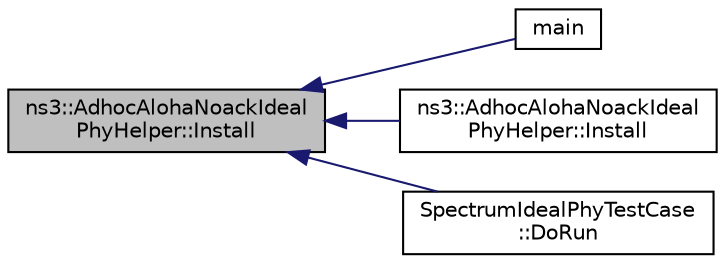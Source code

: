 digraph "ns3::AdhocAlohaNoackIdealPhyHelper::Install"
{
  edge [fontname="Helvetica",fontsize="10",labelfontname="Helvetica",labelfontsize="10"];
  node [fontname="Helvetica",fontsize="10",shape=record];
  rankdir="LR";
  Node1 [label="ns3::AdhocAlohaNoackIdeal\lPhyHelper::Install",height=0.2,width=0.4,color="black", fillcolor="grey75", style="filled", fontcolor="black"];
  Node1 -> Node2 [dir="back",color="midnightblue",fontsize="10",style="solid"];
  Node2 [label="main",height=0.2,width=0.4,color="black", fillcolor="white", style="filled",URL="$dc/dea/adhoc-aloha-ideal-phy-matrix-propagation-loss-model_8cc.html#a3c04138a5bfe5d72780bb7e82a18e627"];
  Node1 -> Node3 [dir="back",color="midnightblue",fontsize="10",style="solid"];
  Node3 [label="ns3::AdhocAlohaNoackIdeal\lPhyHelper::Install",height=0.2,width=0.4,color="black", fillcolor="white", style="filled",URL="$d6/d7d/classns3_1_1AdhocAlohaNoackIdealPhyHelper.html#a0bf28aa54025637e841b720674e3d370"];
  Node1 -> Node4 [dir="back",color="midnightblue",fontsize="10",style="solid"];
  Node4 [label="SpectrumIdealPhyTestCase\l::DoRun",height=0.2,width=0.4,color="black", fillcolor="white", style="filled",URL="$d1/dcc/classSpectrumIdealPhyTestCase.html#a25d1032a0b2d93dc10302aeae4b8338b",tooltip="Implementation to actually run this TestCase. "];
}
